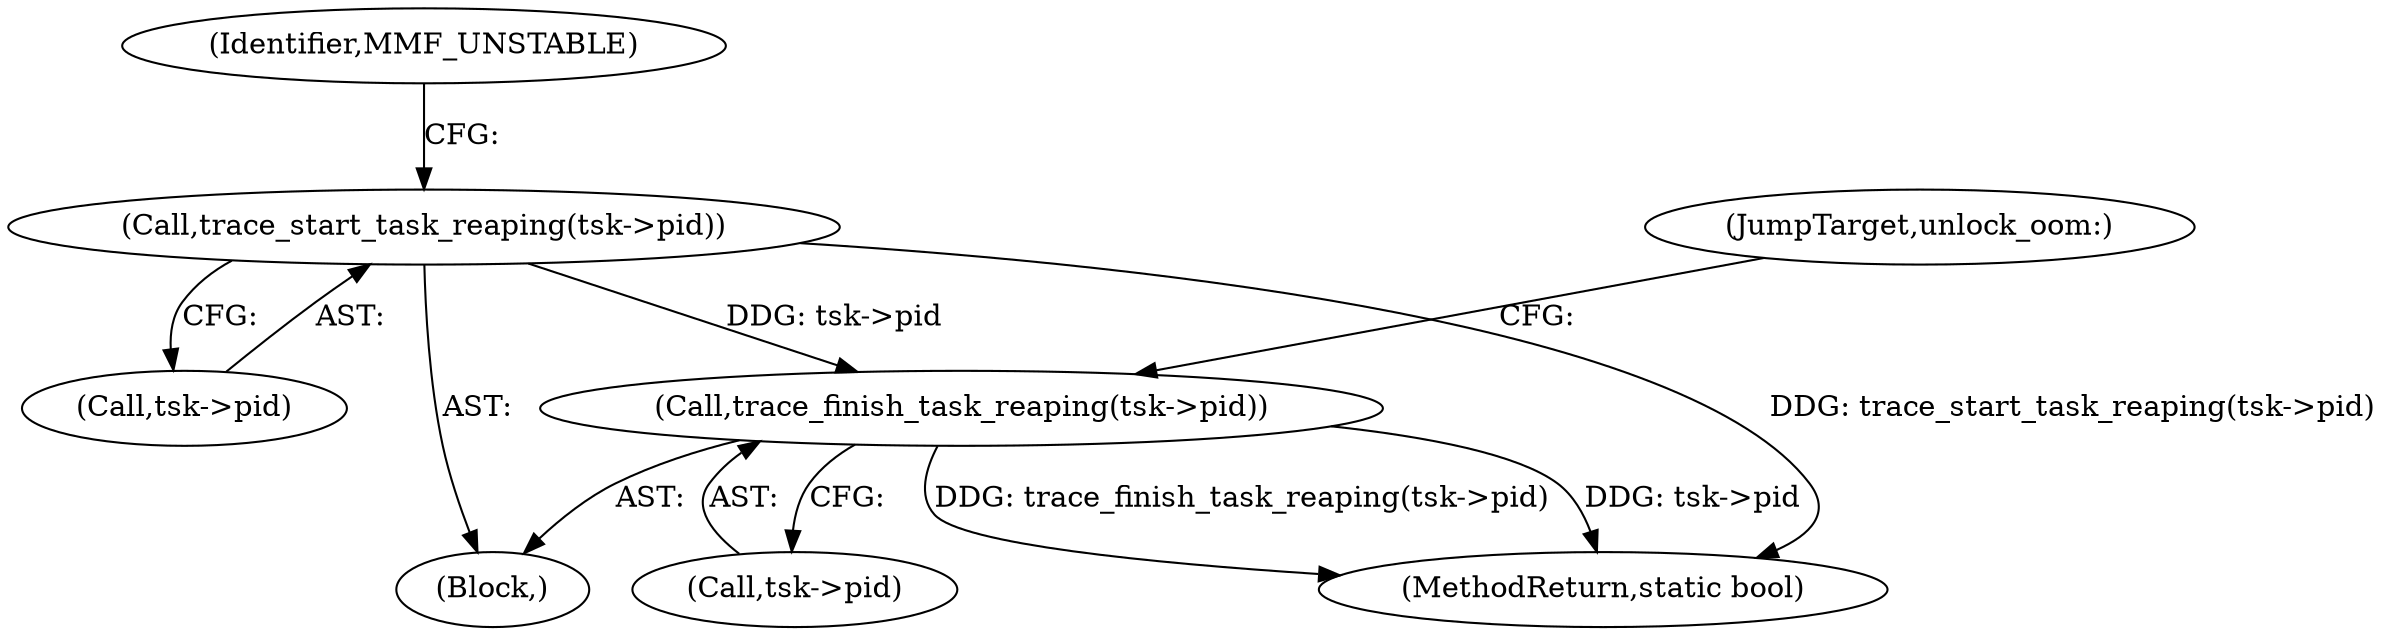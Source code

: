 digraph "0_linux_687cb0884a714ff484d038e9190edc874edcf146@pointer" {
"1000257" [label="(Call,trace_finish_task_reaping(tsk->pid))"];
"1000164" [label="(Call,trace_start_task_reaping(tsk->pid))"];
"1000165" [label="(Call,tsk->pid)"];
"1000261" [label="(JumpTarget,unlock_oom:)"];
"1000169" [label="(Identifier,MMF_UNSTABLE)"];
"1000258" [label="(Call,tsk->pid)"];
"1000108" [label="(Block,)"];
"1000267" [label="(MethodReturn,static bool)"];
"1000257" [label="(Call,trace_finish_task_reaping(tsk->pid))"];
"1000164" [label="(Call,trace_start_task_reaping(tsk->pid))"];
"1000257" -> "1000108"  [label="AST: "];
"1000257" -> "1000258"  [label="CFG: "];
"1000258" -> "1000257"  [label="AST: "];
"1000261" -> "1000257"  [label="CFG: "];
"1000257" -> "1000267"  [label="DDG: tsk->pid"];
"1000257" -> "1000267"  [label="DDG: trace_finish_task_reaping(tsk->pid)"];
"1000164" -> "1000257"  [label="DDG: tsk->pid"];
"1000164" -> "1000108"  [label="AST: "];
"1000164" -> "1000165"  [label="CFG: "];
"1000165" -> "1000164"  [label="AST: "];
"1000169" -> "1000164"  [label="CFG: "];
"1000164" -> "1000267"  [label="DDG: trace_start_task_reaping(tsk->pid)"];
}
